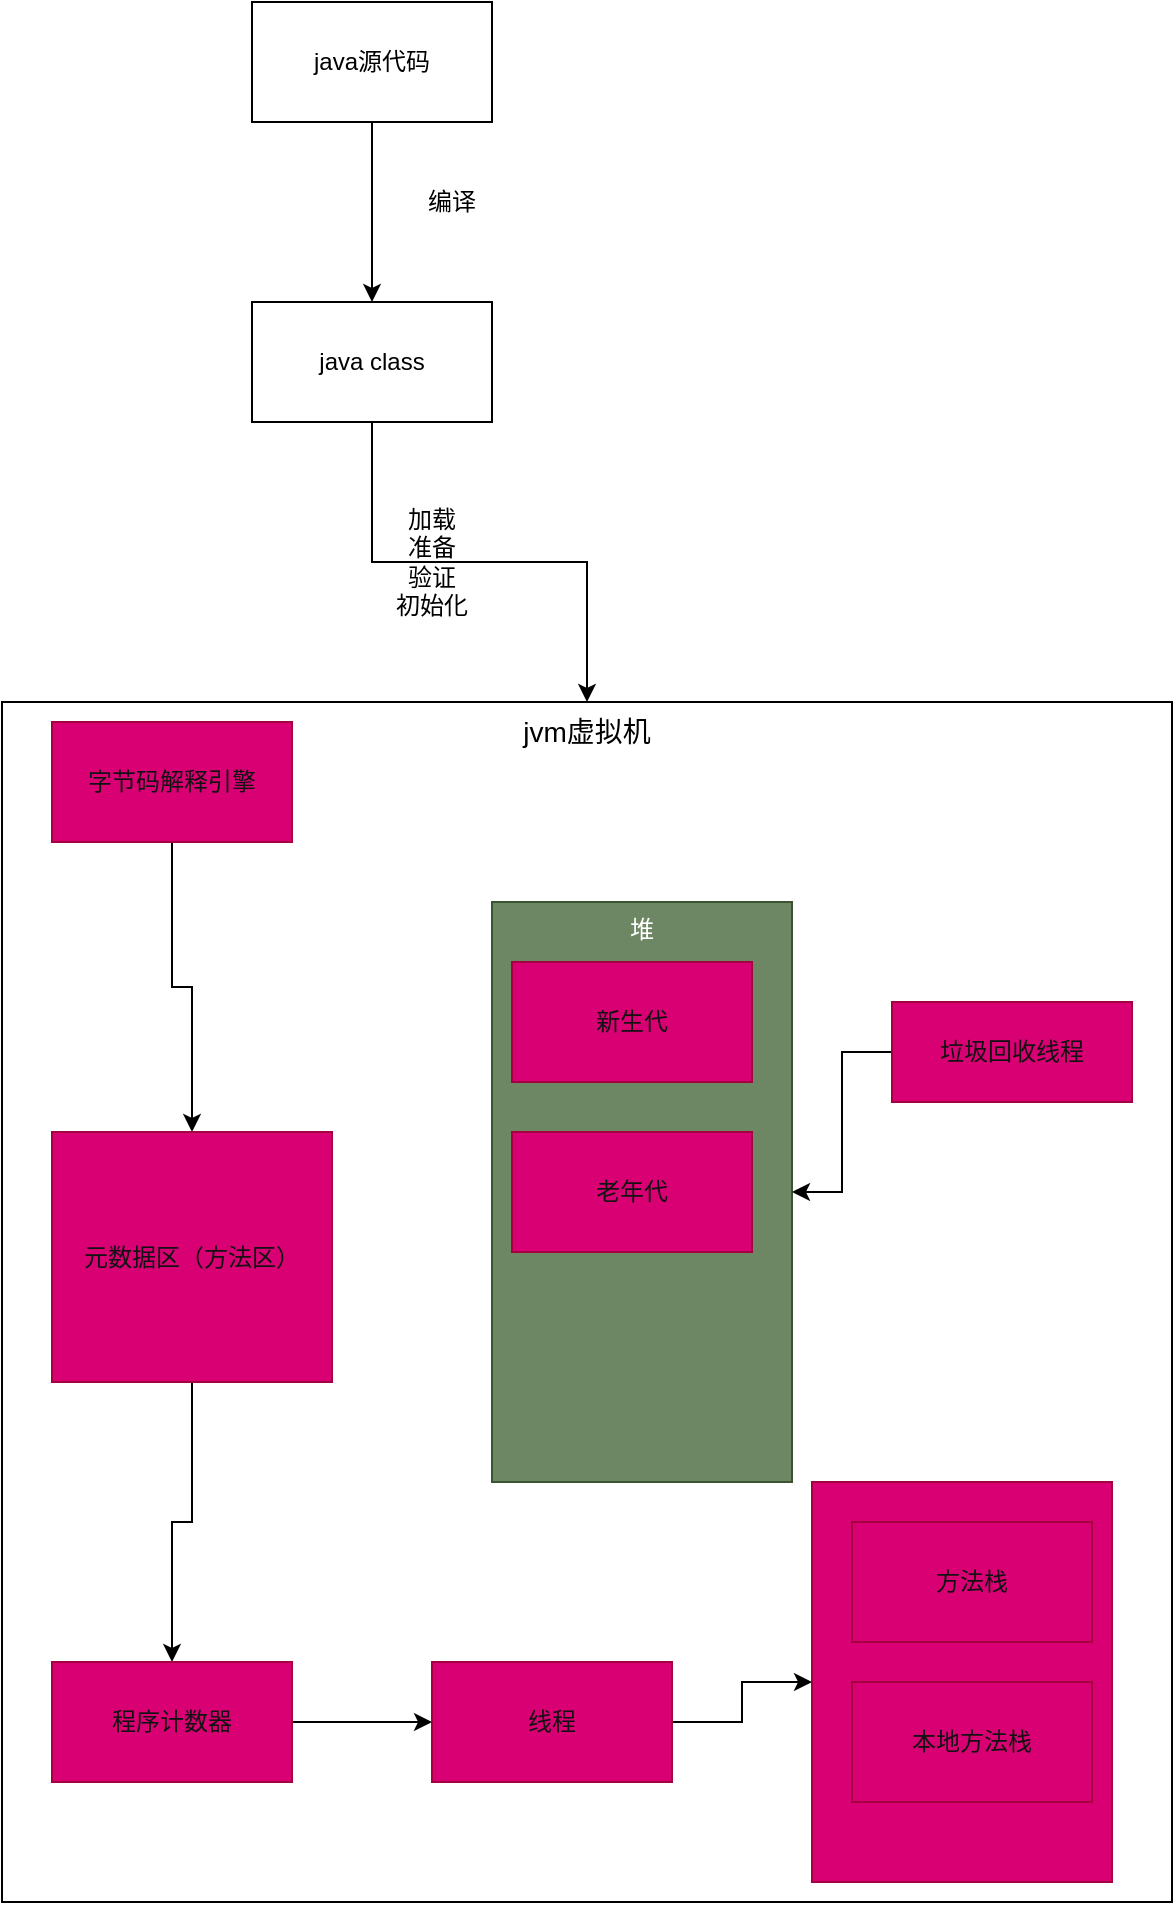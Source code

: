 <mxfile version="13.10.0" type="embed">
    <diagram id="N8jkDLk7Amj-sibJUGd5" name="Page-1">
        <mxGraphModel dx="720" dy="575" grid="1" gridSize="10" guides="1" tooltips="1" connect="1" arrows="1" fold="1" page="1" pageScale="1" pageWidth="827" pageHeight="1169" math="0" shadow="0">
            <root>
                <mxCell id="0"/>
                <mxCell id="1" parent="0"/>
                <mxCell id="8" style="edgeStyle=orthogonalEdgeStyle;rounded=0;orthogonalLoop=1;jettySize=auto;html=1;entryX=0.5;entryY=0;entryDx=0;entryDy=0;" parent="1" source="2" target="5" edge="1">
                    <mxGeometry relative="1" as="geometry"/>
                </mxCell>
                <mxCell id="2" value="java源代码" style="rounded=0;whiteSpace=wrap;html=1;" parent="1" vertex="1">
                    <mxGeometry x="140" y="10" width="120" height="60" as="geometry"/>
                </mxCell>
                <mxCell id="3" value="&lt;font style=&quot;font-size: 14px&quot;&gt;jvm虚拟机&lt;/font&gt;" style="rounded=0;whiteSpace=wrap;html=1;align=center;verticalAlign=top;" parent="1" vertex="1">
                    <mxGeometry x="15" y="360" width="585" height="600" as="geometry"/>
                </mxCell>
                <mxCell id="9" style="edgeStyle=orthogonalEdgeStyle;rounded=0;orthogonalLoop=1;jettySize=auto;html=1;entryX=0.5;entryY=0;entryDx=0;entryDy=0;" parent="1" source="5" target="3" edge="1">
                    <mxGeometry relative="1" as="geometry"/>
                </mxCell>
                <mxCell id="5" value="java class" style="rounded=0;whiteSpace=wrap;html=1;" parent="1" vertex="1">
                    <mxGeometry x="140" y="160" width="120" height="60" as="geometry"/>
                </mxCell>
                <mxCell id="6" value="编译" style="text;html=1;strokeColor=none;fillColor=none;align=center;verticalAlign=middle;whiteSpace=wrap;rounded=0;" parent="1" vertex="1">
                    <mxGeometry x="220" y="100" width="40" height="20" as="geometry"/>
                </mxCell>
                <mxCell id="10" value="加载 准备 验证&lt;br&gt;初始化" style="text;html=1;strokeColor=none;fillColor=none;align=center;verticalAlign=middle;whiteSpace=wrap;rounded=0;" parent="1" vertex="1">
                    <mxGeometry x="210" y="280" width="40" height="20" as="geometry"/>
                </mxCell>
                <mxCell id="32" style="edgeStyle=orthogonalEdgeStyle;rounded=0;orthogonalLoop=1;jettySize=auto;html=1;fontColor=#121212;" parent="1" source="11" target="15" edge="1">
                    <mxGeometry relative="1" as="geometry"/>
                </mxCell>
                <mxCell id="11" value="字节码解释引擎" style="rounded=0;whiteSpace=wrap;html=1;fillColor=#d80073;strokeColor=#A50040;fontColor=#121212;" parent="1" vertex="1">
                    <mxGeometry x="40" y="370" width="120" height="60" as="geometry"/>
                </mxCell>
                <mxCell id="12" value="方法栈&lt;br&gt;&lt;br&gt;&lt;br&gt;本地方法栈&lt;br&gt;&lt;span style=&quot;color: rgba(0 , 0 , 0 , 0) ; font-family: monospace ; font-size: 0px&quot;&gt;本地%3CmxGraphModel%3E%3Croot%3E%3CmxCell%20id%3D%220%22%2F%3E%3CmxCell%20id%3D%221%22%20parent%3D%220%22%2F%3E%3CmxCell%20id%3D%222%22%20value%3D%22%E5%85%83%E6%95%B0%E6%8D%AE%E5%8C%BA%EF%BC%88%E6%96%B9%E6%B3%95%E5%8C%BA%EF%BC%89%22%20style%3D%22rounded%3D0%3BwhiteSpace%3Dwrap%3Bhtml%3D1%3BfillColor%3D%23d80073%3BstrokeColor%3D%23A50040%3BfontColor%3D%23121212%3B%22%20vertex%3D%221%22%20parent%3D%221%22%3E%3CmxGeometry%20x%3D%2240%22%20y%3D%22450%22%20width%3D%22120%22%20height%3D%2260%22%20as%3D%22geometry%22%2F%3E%3C%2FmxCell%3E%3C%2Froot%3E%3C%2FmxGraphModel%3E本地&lt;/span&gt;" style="rounded=0;whiteSpace=wrap;html=1;fillColor=#d80073;strokeColor=#A50040;fontColor=#121212;" parent="1" vertex="1">
                    <mxGeometry x="420" y="750" width="150" height="200" as="geometry"/>
                </mxCell>
                <mxCell id="33" style="edgeStyle=orthogonalEdgeStyle;rounded=0;orthogonalLoop=1;jettySize=auto;html=1;fontColor=#121212;" parent="1" source="15" target="18" edge="1">
                    <mxGeometry relative="1" as="geometry"/>
                </mxCell>
                <mxCell id="15" value="元数据区（方法区）" style="rounded=0;whiteSpace=wrap;html=1;fillColor=#d80073;strokeColor=#A50040;fontColor=#121212;" parent="1" vertex="1">
                    <mxGeometry x="40" y="575" width="140" height="125" as="geometry"/>
                </mxCell>
                <mxCell id="17" value="堆" style="rounded=0;whiteSpace=wrap;html=1;fillColor=#6d8764;strokeColor=#3A5431;fontColor=#ffffff;align=center;verticalAlign=top;" parent="1" vertex="1">
                    <mxGeometry x="260" y="460" width="150" height="290" as="geometry"/>
                </mxCell>
                <mxCell id="34" style="edgeStyle=orthogonalEdgeStyle;rounded=0;orthogonalLoop=1;jettySize=auto;html=1;fontColor=#121212;" parent="1" source="18" target="23" edge="1">
                    <mxGeometry relative="1" as="geometry"/>
                </mxCell>
                <mxCell id="18" value="程序计数器&lt;span style=&quot;color: rgba(0 , 0 , 0 , 0) ; font-family: monospace ; font-size: 0px&quot;&gt;%3CmxGraphModel%3E%3Croot%3E%3CmxCell%20id%3D%220%22%2F%3E%3CmxCell%20id%3D%221%22%20parent%3D%220%22%2F%3E%3CmxCell%20id%3D%222%22%20value%3D%22%E5%85%83%E6%95%B0%E6%8D%AE%E5%8C%BA%EF%BC%88%E6%96%B9%E6%B3%95%E5%8C%BA%EF%BC%89%22%20style%3D%22rounded%3D0%3BwhiteSpace%3Dwrap%3Bhtml%3D1%3BfillColor%3D%23d80073%3BstrokeColor%3D%23A50040%3BfontColor%3D%23121212%3B%22%20vertex%3D%221%22%20parent%3D%221%22%3E%3CmxGeometry%20x%3D%2240%22%20y%3D%22450%22%20width%3D%22120%22%20height%3D%2260%22%20as%3D%22geometry%22%2F%3E%3C%2FmxCell%3E%3C%2Froot%3E%3C%2FmxGraphModel%3E&lt;/span&gt;&lt;span style=&quot;color: rgba(0 , 0 , 0 , 0) ; font-family: monospace ; font-size: 0px&quot;&gt;%3CmxGraphModel%3E%3Croot%3E%3CmxCell%20id%3D%220%22%2F%3E%3CmxCell%20id%3D%221%22%20parent%3D%220%22%2F%3E%3CmxCell%20id%3D%222%22%20value%3D%22%E5%85%83%E6%95%B0%E6%8D%AE%E5%8C%BA%EF%BC%88%E6%96%B9%E6%B3%95%E5%8C%BA%EF%BC%89%22%20style%3D%22rounded%3D0%3BwhiteSpace%3Dwrap%3Bhtml%3D1%3BfillColor%3D%23d80073%3BstrokeColor%3D%23A50040%3BfontColor%3D%23121212%3B%22%20vertex%3D%221%22%20parent%3D%221%22%3E%3CmxGeometry%20x%3D%2240%22%20y%3D%22450%22%20width%3D%22120%22%20height%3D%2260%22%20as%3D%22geometry%22%2F%3E%3C%2FmxCell%3E%3C%2Froot%3E%3C%2FmxGraphModel%3E&lt;/span&gt;" style="rounded=0;whiteSpace=wrap;html=1;fillColor=#d80073;strokeColor=#A50040;fontColor=#121212;" parent="1" vertex="1">
                    <mxGeometry x="40" y="840" width="120" height="60" as="geometry"/>
                </mxCell>
                <mxCell id="19" value="老年代" style="rounded=0;whiteSpace=wrap;html=1;fillColor=#d80073;strokeColor=#A50040;fontColor=#121212;" parent="1" vertex="1">
                    <mxGeometry x="270" y="575" width="120" height="60" as="geometry"/>
                </mxCell>
                <mxCell id="20" value="新生代" style="rounded=0;whiteSpace=wrap;html=1;fillColor=#d80073;strokeColor=#A50040;fontColor=#121212;" parent="1" vertex="1">
                    <mxGeometry x="270" y="490" width="120" height="60" as="geometry"/>
                </mxCell>
                <mxCell id="26" style="edgeStyle=orthogonalEdgeStyle;rounded=0;orthogonalLoop=1;jettySize=auto;html=1;fontColor=#121212;" parent="1" source="21" target="17" edge="1">
                    <mxGeometry relative="1" as="geometry"/>
                </mxCell>
                <mxCell id="21" value="垃圾回收线程" style="rounded=0;whiteSpace=wrap;html=1;fillColor=#d80073;strokeColor=#A50040;fontColor=#121212;" parent="1" vertex="1">
                    <mxGeometry x="460" y="510" width="120" height="50" as="geometry"/>
                </mxCell>
                <mxCell id="35" style="edgeStyle=orthogonalEdgeStyle;rounded=0;orthogonalLoop=1;jettySize=auto;html=1;fontColor=#121212;" parent="1" source="23" target="12" edge="1">
                    <mxGeometry relative="1" as="geometry"/>
                </mxCell>
                <mxCell id="23" value="线程" style="rounded=0;whiteSpace=wrap;html=1;fillColor=#d80073;strokeColor=#A50040;fontColor=#121212;" parent="1" vertex="1">
                    <mxGeometry x="230" y="840" width="120" height="60" as="geometry"/>
                </mxCell>
                <mxCell id="28" value="方法栈" style="rounded=0;whiteSpace=wrap;html=1;fillColor=#d80073;strokeColor=#A50040;fontColor=#121212;" parent="1" vertex="1">
                    <mxGeometry x="440" y="770" width="120" height="60" as="geometry"/>
                </mxCell>
                <mxCell id="29" value="本地方法栈" style="rounded=0;whiteSpace=wrap;html=1;fillColor=#d80073;strokeColor=#A50040;fontColor=#121212;" parent="1" vertex="1">
                    <mxGeometry x="440" y="850" width="120" height="60" as="geometry"/>
                </mxCell>
            </root>
        </mxGraphModel>
    </diagram>
</mxfile>